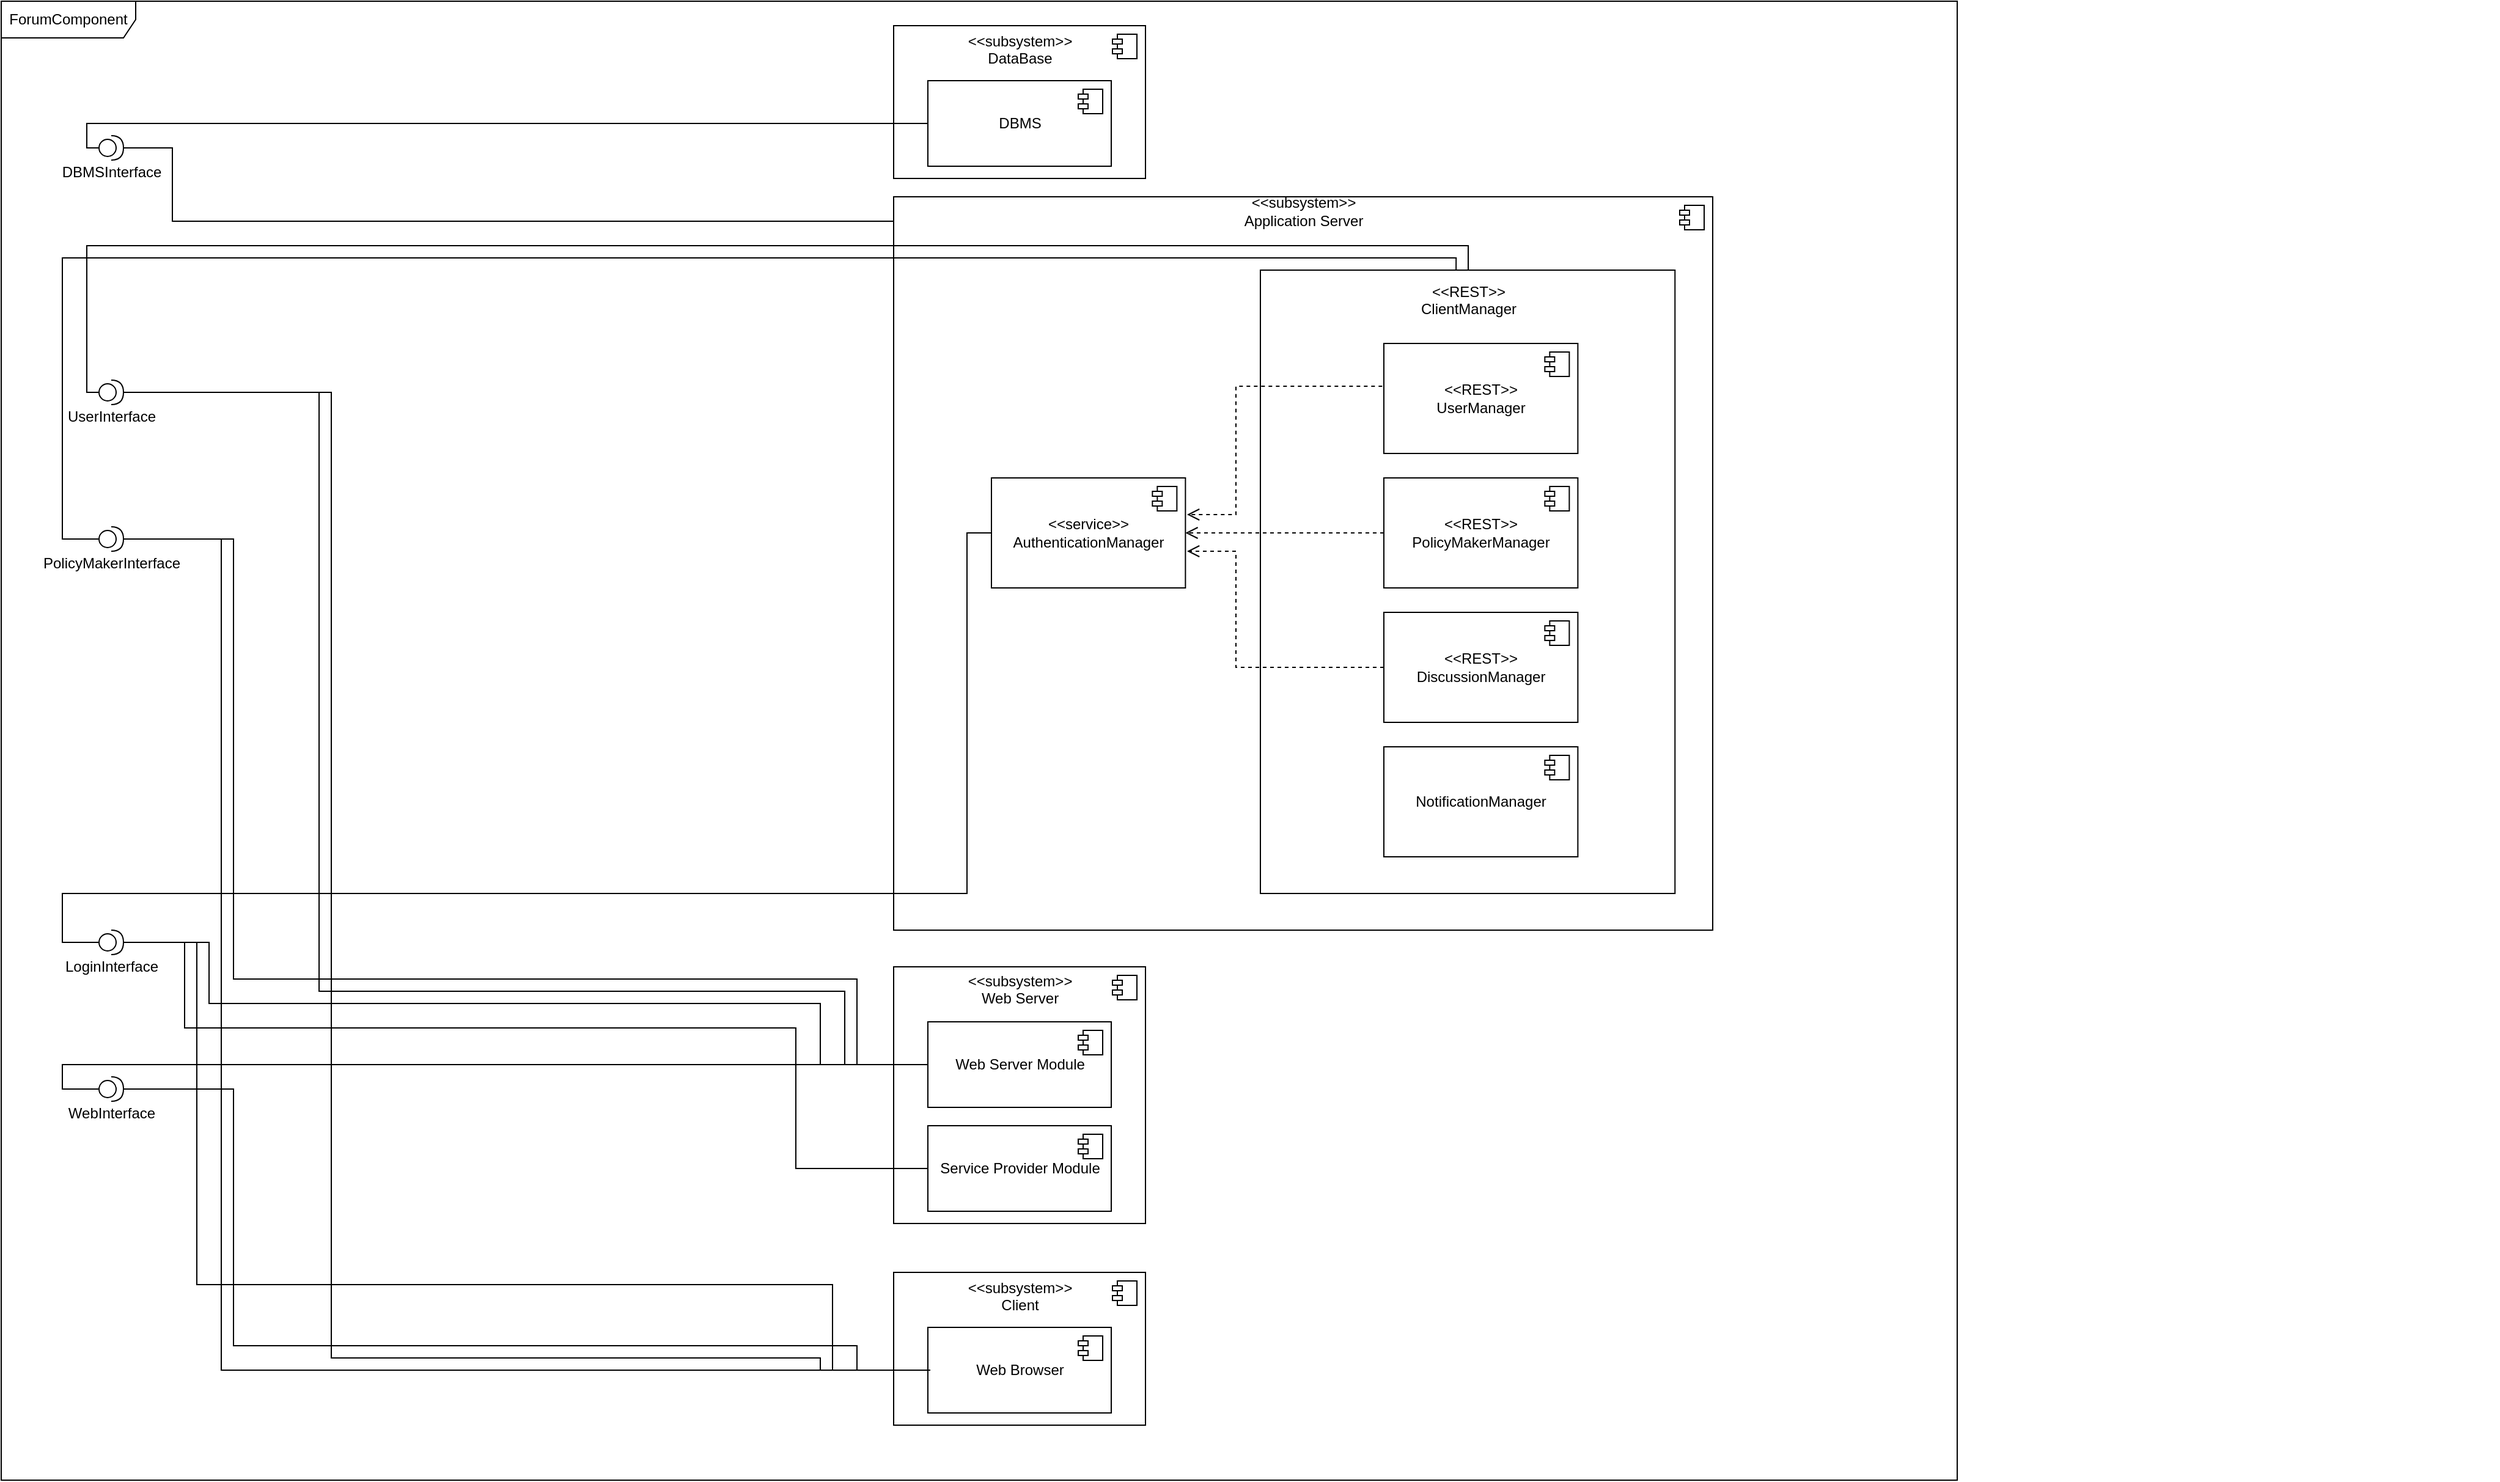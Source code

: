 <mxfile version="16.0.2" type="device" pages="2"><diagram id="n7J1HqllyMNtbrH2WwEy" name="ForumComponent"><mxGraphModel dx="1455" dy="928" grid="1" gridSize="10" guides="1" tooltips="1" connect="1" arrows="1" fold="1" page="1" pageScale="1" pageWidth="827" pageHeight="1169" math="0" shadow="0"><root><mxCell id="0"/><mxCell id="1" parent="0"/><mxCell id="y-_z0I4hw3SL3GFZ46ai-1" value="ForumComponent" style="shape=umlFrame;whiteSpace=wrap;html=1;width=110;height=30;" parent="1" vertex="1"><mxGeometry x="30" y="70" width="1600" height="1210" as="geometry"/></mxCell><mxCell id="TVRwEMfqCe3QFdq65Hbt-4" value="DBMSInterface" style="shape=providedRequiredInterface;html=1;verticalLabelPosition=bottom;sketch=0;" parent="1" vertex="1"><mxGeometry x="110" y="180" width="20" height="20" as="geometry"/></mxCell><mxCell id="TVRwEMfqCe3QFdq65Hbt-9" value="" style="group" parent="1" vertex="1" connectable="0"><mxGeometry x="760" y="90" width="206" height="125" as="geometry"/></mxCell><mxCell id="TVRwEMfqCe3QFdq65Hbt-5" value="&amp;lt;&amp;lt;subsystem&amp;gt;&amp;gt;&lt;br&gt;DataBase&lt;br&gt;&lt;br&gt;&lt;br&gt;&lt;br&gt;&lt;br&gt;&lt;br&gt;&lt;br&gt;" style="html=1;dropTarget=0;" parent="TVRwEMfqCe3QFdq65Hbt-9" vertex="1"><mxGeometry width="206" height="125" as="geometry"/></mxCell><mxCell id="TVRwEMfqCe3QFdq65Hbt-6" value="" style="shape=module;jettyWidth=8;jettyHeight=4;" parent="TVRwEMfqCe3QFdq65Hbt-5" vertex="1"><mxGeometry x="1" width="20" height="20" relative="1" as="geometry"><mxPoint x="-27" y="7" as="offset"/></mxGeometry></mxCell><mxCell id="TVRwEMfqCe3QFdq65Hbt-7" value="DBMS" style="html=1;dropTarget=0;" parent="TVRwEMfqCe3QFdq65Hbt-9" vertex="1"><mxGeometry x="28" y="45" width="150" height="70" as="geometry"/></mxCell><mxCell id="TVRwEMfqCe3QFdq65Hbt-8" value="" style="shape=module;jettyWidth=8;jettyHeight=4;" parent="TVRwEMfqCe3QFdq65Hbt-7" vertex="1"><mxGeometry x="1" width="20" height="20" relative="1" as="geometry"><mxPoint x="-27" y="7" as="offset"/></mxGeometry></mxCell><mxCell id="TVRwEMfqCe3QFdq65Hbt-10" value="UserInterface" style="shape=providedRequiredInterface;html=1;verticalLabelPosition=bottom;sketch=0;" parent="1" vertex="1"><mxGeometry x="110" y="380" width="20" height="20" as="geometry"/></mxCell><mxCell id="TVRwEMfqCe3QFdq65Hbt-11" value="PolicyMakerInterface" style="shape=providedRequiredInterface;html=1;verticalLabelPosition=bottom;sketch=0;" parent="1" vertex="1"><mxGeometry x="110" y="500" width="20" height="20" as="geometry"/></mxCell><mxCell id="TVRwEMfqCe3QFdq65Hbt-27" value="" style="group" parent="1" vertex="1" connectable="0"><mxGeometry x="760" y="1110" width="206" height="125" as="geometry"/></mxCell><mxCell id="TVRwEMfqCe3QFdq65Hbt-28" value="&amp;lt;&amp;lt;subsystem&amp;gt;&amp;gt;&lt;br&gt;Client&lt;br&gt;&lt;br&gt;&lt;br&gt;&lt;br&gt;&lt;br&gt;&lt;br&gt;&lt;br&gt;" style="html=1;dropTarget=0;" parent="TVRwEMfqCe3QFdq65Hbt-27" vertex="1"><mxGeometry width="206" height="125" as="geometry"/></mxCell><mxCell id="TVRwEMfqCe3QFdq65Hbt-29" value="" style="shape=module;jettyWidth=8;jettyHeight=4;" parent="TVRwEMfqCe3QFdq65Hbt-28" vertex="1"><mxGeometry x="1" width="20" height="20" relative="1" as="geometry"><mxPoint x="-27" y="7" as="offset"/></mxGeometry></mxCell><mxCell id="TVRwEMfqCe3QFdq65Hbt-30" value="Web Browser" style="html=1;dropTarget=0;" parent="TVRwEMfqCe3QFdq65Hbt-27" vertex="1"><mxGeometry x="28" y="45" width="150" height="70" as="geometry"/></mxCell><mxCell id="TVRwEMfqCe3QFdq65Hbt-31" value="" style="shape=module;jettyWidth=8;jettyHeight=4;" parent="TVRwEMfqCe3QFdq65Hbt-30" vertex="1"><mxGeometry x="1" width="20" height="20" relative="1" as="geometry"><mxPoint x="-27" y="7" as="offset"/></mxGeometry></mxCell><mxCell id="oSriMlxL2NVGAPyqtlw1-2" value="" style="group" parent="1" vertex="1" connectable="0"><mxGeometry x="760" y="860" width="206" height="210" as="geometry"/></mxCell><mxCell id="TVRwEMfqCe3QFdq65Hbt-21" value="&amp;lt;&amp;lt;subsystem&amp;gt;&amp;gt;&lt;br&gt;Web Server&lt;br&gt;&lt;br&gt;&lt;br&gt;&lt;br&gt;&lt;br&gt;&lt;br&gt;&lt;br&gt;&lt;br&gt;&lt;br&gt;&lt;br&gt;&lt;br&gt;&lt;br&gt;&lt;br&gt;" style="html=1;dropTarget=0;" parent="oSriMlxL2NVGAPyqtlw1-2" vertex="1"><mxGeometry width="206" height="210" as="geometry"/></mxCell><mxCell id="TVRwEMfqCe3QFdq65Hbt-22" value="" style="shape=module;jettyWidth=8;jettyHeight=4;" parent="TVRwEMfqCe3QFdq65Hbt-21" vertex="1"><mxGeometry x="1" width="20" height="20" relative="1" as="geometry"><mxPoint x="-27" y="7" as="offset"/></mxGeometry></mxCell><mxCell id="TVRwEMfqCe3QFdq65Hbt-23" value="Web Server Module" style="html=1;dropTarget=0;" parent="oSriMlxL2NVGAPyqtlw1-2" vertex="1"><mxGeometry x="28" y="45" width="150" height="70" as="geometry"/></mxCell><mxCell id="TVRwEMfqCe3QFdq65Hbt-24" value="" style="shape=module;jettyWidth=8;jettyHeight=4;" parent="TVRwEMfqCe3QFdq65Hbt-23" vertex="1"><mxGeometry x="1" width="20" height="20" relative="1" as="geometry"><mxPoint x="-27" y="7" as="offset"/></mxGeometry></mxCell><mxCell id="XHfIL3QEmj7B6I7YOVeC-13" value="Service Provider Module" style="html=1;dropTarget=0;" parent="oSriMlxL2NVGAPyqtlw1-2" vertex="1"><mxGeometry x="28" y="130" width="150" height="70" as="geometry"/></mxCell><mxCell id="XHfIL3QEmj7B6I7YOVeC-14" value="" style="shape=module;jettyWidth=8;jettyHeight=4;" parent="XHfIL3QEmj7B6I7YOVeC-13" vertex="1"><mxGeometry x="1" width="20" height="20" relative="1" as="geometry"><mxPoint x="-27" y="7" as="offset"/></mxGeometry></mxCell><mxCell id="oSriMlxL2NVGAPyqtlw1-15" value="" style="endArrow=none;html=1;edgeStyle=orthogonalEdgeStyle;rounded=0;exitX=0;exitY=0.5;exitDx=0;exitDy=0;exitPerimeter=0;" parent="1" source="TVRwEMfqCe3QFdq65Hbt-4" target="TVRwEMfqCe3QFdq65Hbt-7" edge="1"><mxGeometry relative="1" as="geometry"><mxPoint x="120" y="160" as="sourcePoint"/><mxPoint x="320" y="159.5" as="targetPoint"/><Array as="points"><mxPoint x="100" y="190"/><mxPoint x="100" y="170"/></Array></mxGeometry></mxCell><mxCell id="oSriMlxL2NVGAPyqtlw1-19" value="" style="endArrow=none;html=1;edgeStyle=orthogonalEdgeStyle;rounded=0;exitX=1;exitY=0.5;exitDx=0;exitDy=0;exitPerimeter=0;" parent="1" source="TVRwEMfqCe3QFdq65Hbt-4" target="TVRwEMfqCe3QFdq65Hbt-16" edge="1"><mxGeometry relative="1" as="geometry"><mxPoint x="120" y="200" as="sourcePoint"/><mxPoint x="798" y="180" as="targetPoint"/><Array as="points"><mxPoint x="170" y="190"/><mxPoint x="170" y="250"/></Array></mxGeometry></mxCell><mxCell id="oSriMlxL2NVGAPyqtlw1-12" value="" style="group" parent="1" vertex="1" connectable="0"><mxGeometry x="760" y="230" width="1312.685" height="611.5" as="geometry"/></mxCell><mxCell id="XHfIL3QEmj7B6I7YOVeC-20" value="" style="group" parent="oSriMlxL2NVGAPyqtlw1-12" vertex="1" connectable="0"><mxGeometry width="1312.685" height="611.5" as="geometry"/></mxCell><mxCell id="TVRwEMfqCe3QFdq65Hbt-16" value="&amp;lt;&amp;lt;subsystem&amp;gt;&amp;gt;&lt;br&gt;Application Server&lt;br&gt;&lt;br&gt;&lt;br&gt;&lt;br&gt;&lt;br&gt;&lt;br&gt;&lt;br&gt;&lt;br&gt;&lt;br&gt;&lt;br&gt;&lt;br&gt;&lt;br&gt;&lt;br&gt;&lt;br&gt;&lt;br&gt;&lt;br&gt;&lt;br&gt;&lt;br&gt;&lt;br&gt;&lt;br&gt;&lt;br&gt;&lt;br&gt;&lt;br&gt;&lt;br&gt;&lt;br&gt;&lt;br&gt;&lt;br&gt;&lt;br&gt;&lt;br&gt;&lt;br&gt;&lt;br&gt;&lt;br&gt;&lt;br&gt;&lt;br&gt;&lt;br&gt;&lt;br&gt;&lt;br&gt;&lt;br&gt;&lt;br&gt;&lt;br&gt;&lt;br&gt;" style="html=1;dropTarget=0;" parent="XHfIL3QEmj7B6I7YOVeC-20" vertex="1"><mxGeometry width="670.0" height="600" as="geometry"/></mxCell><mxCell id="TVRwEMfqCe3QFdq65Hbt-17" value="" style="shape=module;jettyWidth=8;jettyHeight=4;" parent="TVRwEMfqCe3QFdq65Hbt-16" vertex="1"><mxGeometry x="1" width="20" height="20" relative="1" as="geometry"><mxPoint x="-27" y="7" as="offset"/></mxGeometry></mxCell><mxCell id="XHfIL3QEmj7B6I7YOVeC-1" value="&amp;lt;&amp;lt;REST&amp;gt;&amp;gt;&lt;br&gt;ClientManager&lt;br&gt;&lt;br&gt;&lt;br&gt;&lt;br&gt;&lt;br&gt;&lt;br&gt;&lt;br&gt;&lt;br&gt;&lt;br&gt;&lt;br&gt;&lt;br&gt;&lt;br&gt;&lt;br&gt;&lt;br&gt;&lt;br&gt;&lt;br&gt;&lt;br&gt;&lt;br&gt;&lt;br&gt;&lt;br&gt;&lt;br&gt;&lt;br&gt;&lt;br&gt;&lt;br&gt;&lt;br&gt;&lt;br&gt;&lt;br&gt;&lt;br&gt;&lt;br&gt;&lt;br&gt;&lt;br&gt;&lt;br&gt;&lt;br&gt;" style="html=1;dropTarget=0;container=0;" parent="XHfIL3QEmj7B6I7YOVeC-20" vertex="1"><mxGeometry x="300" y="60" width="339.14" height="510" as="geometry"/></mxCell><mxCell id="oSriMlxL2NVGAPyqtlw1-8" value="" style="html=1;verticalAlign=bottom;endArrow=open;dashed=1;endSize=8;rounded=0;exitX=0;exitY=0.5;exitDx=0;exitDy=0;" parent="XHfIL3QEmj7B6I7YOVeC-20" source="XHfIL3QEmj7B6I7YOVeC-5" target="oSriMlxL2NVGAPyqtlw1-82" edge="1"><mxGeometry relative="1" as="geometry"><mxPoint x="440" y="270" as="sourcePoint"/><mxPoint x="238.681" y="275" as="targetPoint"/></mxGeometry></mxCell><mxCell id="oSriMlxL2NVGAPyqtlw1-9" value="" style="html=1;verticalAlign=bottom;endArrow=open;dashed=1;endSize=8;rounded=0;" parent="XHfIL3QEmj7B6I7YOVeC-20" source="oSriMlxL2NVGAPyqtlw1-80" edge="1"><mxGeometry relative="1" as="geometry"><mxPoint x="401.001" y="385" as="sourcePoint"/><mxPoint x="240" y="290" as="targetPoint"/><Array as="points"><mxPoint x="280" y="385"/><mxPoint x="280" y="290"/><mxPoint x="260" y="290"/></Array></mxGeometry></mxCell><mxCell id="oSriMlxL2NVGAPyqtlw1-10" value="" style="html=1;verticalAlign=bottom;endArrow=open;dashed=1;endSize=8;rounded=0;" parent="XHfIL3QEmj7B6I7YOVeC-20" edge="1"><mxGeometry relative="1" as="geometry"><mxPoint x="441.671" y="155" as="sourcePoint"/><mxPoint x="240" y="260" as="targetPoint"/><Array as="points"><mxPoint x="280" y="155"/><mxPoint x="280" y="260"/></Array></mxGeometry></mxCell><mxCell id="XHfIL3QEmj7B6I7YOVeC-7" value="&amp;lt;&amp;lt;REST&amp;gt;&amp;gt;&lt;br&gt;UserManager" style="html=1;dropTarget=0;" parent="XHfIL3QEmj7B6I7YOVeC-20" vertex="1"><mxGeometry x="401.001" y="120" width="158.684" height="90" as="geometry"/></mxCell><mxCell id="XHfIL3QEmj7B6I7YOVeC-8" value="" style="shape=module;jettyWidth=8;jettyHeight=4;" parent="XHfIL3QEmj7B6I7YOVeC-7" vertex="1"><mxGeometry x="1" width="20" height="20" relative="1" as="geometry"><mxPoint x="-27" y="7" as="offset"/></mxGeometry></mxCell><mxCell id="XHfIL3QEmj7B6I7YOVeC-5" value="&amp;lt;&amp;lt;REST&amp;gt;&amp;gt;&lt;br&gt;PolicyMakerManager" style="html=1;dropTarget=0;" parent="XHfIL3QEmj7B6I7YOVeC-20" vertex="1"><mxGeometry x="401.001" y="230" width="158.684" height="90" as="geometry"/></mxCell><mxCell id="XHfIL3QEmj7B6I7YOVeC-6" value="" style="shape=module;jettyWidth=8;jettyHeight=4;" parent="XHfIL3QEmj7B6I7YOVeC-5" vertex="1"><mxGeometry x="1" width="20" height="20" relative="1" as="geometry"><mxPoint x="-27" y="7" as="offset"/></mxGeometry></mxCell><mxCell id="XHfIL3QEmj7B6I7YOVeC-11" value="NotificationManager" style="html=1;dropTarget=0;" parent="XHfIL3QEmj7B6I7YOVeC-20" vertex="1"><mxGeometry x="400.999" y="450.0" width="158.684" height="90" as="geometry"/></mxCell><mxCell id="XHfIL3QEmj7B6I7YOVeC-12" value="" style="shape=module;jettyWidth=8;jettyHeight=4;" parent="XHfIL3QEmj7B6I7YOVeC-11" vertex="1"><mxGeometry x="1" width="20" height="20" relative="1" as="geometry"><mxPoint x="-27" y="7" as="offset"/></mxGeometry></mxCell><mxCell id="oSriMlxL2NVGAPyqtlw1-80" value="&amp;lt;&amp;lt;REST&amp;gt;&amp;gt;&lt;br&gt;DiscussionManager" style="html=1;dropTarget=0;" parent="XHfIL3QEmj7B6I7YOVeC-20" vertex="1"><mxGeometry x="401.001" y="340" width="158.684" height="90" as="geometry"/></mxCell><mxCell id="oSriMlxL2NVGAPyqtlw1-81" value="" style="shape=module;jettyWidth=8;jettyHeight=4;" parent="oSriMlxL2NVGAPyqtlw1-80" vertex="1"><mxGeometry x="1" width="20" height="20" relative="1" as="geometry"><mxPoint x="-27" y="7" as="offset"/></mxGeometry></mxCell><mxCell id="oSriMlxL2NVGAPyqtlw1-82" value="&amp;lt;&amp;lt;service&amp;gt;&amp;gt;&lt;br&gt;AuthenticationManager" style="html=1;dropTarget=0;" parent="XHfIL3QEmj7B6I7YOVeC-20" vertex="1"><mxGeometry x="79.999" y="230" width="158.684" height="90" as="geometry"/></mxCell><mxCell id="oSriMlxL2NVGAPyqtlw1-83" value="" style="shape=module;jettyWidth=8;jettyHeight=4;" parent="oSriMlxL2NVGAPyqtlw1-82" vertex="1"><mxGeometry x="1" width="20" height="20" relative="1" as="geometry"><mxPoint x="-27" y="7" as="offset"/></mxGeometry></mxCell><mxCell id="oSriMlxL2NVGAPyqtlw1-87" value="" style="endArrow=none;html=1;edgeStyle=orthogonalEdgeStyle;rounded=0;exitX=0;exitY=0.5;exitDx=0;exitDy=0;exitPerimeter=0;" parent="1" source="TVRwEMfqCe3QFdq65Hbt-10" target="XHfIL3QEmj7B6I7YOVeC-1" edge="1"><mxGeometry relative="1" as="geometry"><mxPoint x="140" y="200" as="sourcePoint"/><mxPoint x="770" y="260" as="targetPoint"/><Array as="points"><mxPoint x="100" y="390"/><mxPoint x="100" y="270"/><mxPoint x="1230" y="270"/></Array></mxGeometry></mxCell><mxCell id="oSriMlxL2NVGAPyqtlw1-88" value="" style="endArrow=none;html=1;edgeStyle=orthogonalEdgeStyle;rounded=0;exitX=0;exitY=0.5;exitDx=0;exitDy=0;exitPerimeter=0;entryX=0.472;entryY=0;entryDx=0;entryDy=0;entryPerimeter=0;" parent="1" source="TVRwEMfqCe3QFdq65Hbt-11" target="XHfIL3QEmj7B6I7YOVeC-1" edge="1"><mxGeometry relative="1" as="geometry"><mxPoint x="150" y="210" as="sourcePoint"/><mxPoint x="780" y="270" as="targetPoint"/><Array as="points"><mxPoint x="80" y="510"/><mxPoint x="80" y="280"/><mxPoint x="1220" y="280"/></Array></mxGeometry></mxCell><mxCell id="oSriMlxL2NVGAPyqtlw1-89" value="" style="endArrow=none;html=1;edgeStyle=orthogonalEdgeStyle;rounded=0;exitX=1;exitY=0.5;exitDx=0;exitDy=0;exitPerimeter=0;entryX=0;entryY=0.5;entryDx=0;entryDy=0;" parent="1" source="TVRwEMfqCe3QFdq65Hbt-11" target="TVRwEMfqCe3QFdq65Hbt-30" edge="1"><mxGeometry relative="1" as="geometry"><mxPoint x="120" y="410" as="sourcePoint"/><mxPoint x="1230.074" y="300" as="targetPoint"/><Array as="points"><mxPoint x="210" y="510"/><mxPoint x="210" y="1190"/></Array></mxGeometry></mxCell><mxCell id="oSriMlxL2NVGAPyqtlw1-90" value="" style="endArrow=none;html=1;edgeStyle=orthogonalEdgeStyle;rounded=0;exitX=1;exitY=0.5;exitDx=0;exitDy=0;exitPerimeter=0;entryX=0;entryY=0.5;entryDx=0;entryDy=0;" parent="1" source="TVRwEMfqCe3QFdq65Hbt-11" target="TVRwEMfqCe3QFdq65Hbt-23" edge="1"><mxGeometry relative="1" as="geometry"><mxPoint x="130" y="420" as="sourcePoint"/><mxPoint x="1240.074" y="310" as="targetPoint"/><Array as="points"><mxPoint x="220" y="510"/><mxPoint x="220" y="870"/><mxPoint x="730" y="870"/><mxPoint x="730" y="940"/></Array></mxGeometry></mxCell><mxCell id="oSriMlxL2NVGAPyqtlw1-92" value="LoginInterface" style="shape=providedRequiredInterface;html=1;verticalLabelPosition=bottom;sketch=0;" parent="1" vertex="1"><mxGeometry x="110" y="830" width="20" height="20" as="geometry"/></mxCell><mxCell id="oSriMlxL2NVGAPyqtlw1-93" value="WebInterface" style="shape=providedRequiredInterface;html=1;verticalLabelPosition=bottom;sketch=0;" parent="1" vertex="1"><mxGeometry x="110" y="950" width="20" height="20" as="geometry"/></mxCell><mxCell id="oSriMlxL2NVGAPyqtlw1-94" value="" style="endArrow=none;html=1;edgeStyle=orthogonalEdgeStyle;rounded=0;entryX=0;entryY=0.5;entryDx=0;entryDy=0;" parent="1" target="TVRwEMfqCe3QFdq65Hbt-23" edge="1"><mxGeometry relative="1" as="geometry"><mxPoint x="130" y="390" as="sourcePoint"/><mxPoint x="798.0" y="1070" as="targetPoint"/><Array as="points"><mxPoint x="290" y="390"/><mxPoint x="290" y="880"/><mxPoint x="720" y="880"/><mxPoint x="720" y="940"/></Array></mxGeometry></mxCell><mxCell id="oSriMlxL2NVGAPyqtlw1-95" value="" style="endArrow=none;html=1;edgeStyle=orthogonalEdgeStyle;rounded=0;exitX=1;exitY=0.5;exitDx=0;exitDy=0;exitPerimeter=0;entryX=0;entryY=0.5;entryDx=0;entryDy=0;" parent="1" source="TVRwEMfqCe3QFdq65Hbt-10" target="TVRwEMfqCe3QFdq65Hbt-30" edge="1"><mxGeometry relative="1" as="geometry"><mxPoint x="150" y="530" as="sourcePoint"/><mxPoint x="808.0" y="1210" as="targetPoint"/><Array as="points"><mxPoint x="300" y="390"/><mxPoint x="300" y="720"/><mxPoint x="300" y="1180"/><mxPoint x="700" y="1180"/><mxPoint x="700" y="1190"/></Array></mxGeometry></mxCell><mxCell id="oSriMlxL2NVGAPyqtlw1-96" value="" style="endArrow=none;html=1;edgeStyle=orthogonalEdgeStyle;rounded=0;exitX=0;exitY=0.5;exitDx=0;exitDy=0;exitPerimeter=0;entryX=0;entryY=0.5;entryDx=0;entryDy=0;" parent="1" source="oSriMlxL2NVGAPyqtlw1-92" target="oSriMlxL2NVGAPyqtlw1-82" edge="1"><mxGeometry relative="1" as="geometry"><mxPoint x="140" y="400" as="sourcePoint"/><mxPoint x="798.0" y="1200" as="targetPoint"/><Array as="points"><mxPoint x="80" y="840"/><mxPoint x="80" y="800"/><mxPoint x="820" y="800"/><mxPoint x="820" y="505"/></Array></mxGeometry></mxCell><mxCell id="oSriMlxL2NVGAPyqtlw1-97" value="" style="endArrow=none;html=1;edgeStyle=orthogonalEdgeStyle;rounded=0;exitX=1;exitY=0.5;exitDx=0;exitDy=0;exitPerimeter=0;entryX=0;entryY=0.5;entryDx=0;entryDy=0;" parent="1" source="oSriMlxL2NVGAPyqtlw1-92" target="XHfIL3QEmj7B6I7YOVeC-13" edge="1"><mxGeometry relative="1" as="geometry"><mxPoint x="120" y="850" as="sourcePoint"/><mxPoint x="849.999" y="515" as="targetPoint"/><Array as="points"><mxPoint x="180" y="840"/><mxPoint x="180" y="910"/><mxPoint x="680" y="910"/><mxPoint x="680" y="1025"/></Array></mxGeometry></mxCell><mxCell id="oSriMlxL2NVGAPyqtlw1-98" value="" style="endArrow=none;html=1;edgeStyle=orthogonalEdgeStyle;rounded=0;exitX=1;exitY=0.5;exitDx=0;exitDy=0;exitPerimeter=0;" parent="1" source="oSriMlxL2NVGAPyqtlw1-92" edge="1"><mxGeometry relative="1" as="geometry"><mxPoint x="140" y="850" as="sourcePoint"/><mxPoint x="790" y="1190" as="targetPoint"/><Array as="points"><mxPoint x="190" y="840"/><mxPoint x="190" y="1120"/><mxPoint x="710" y="1120"/><mxPoint x="710" y="1190"/></Array></mxGeometry></mxCell><mxCell id="oSriMlxL2NVGAPyqtlw1-99" value="" style="endArrow=none;html=1;edgeStyle=orthogonalEdgeStyle;rounded=0;exitX=1;exitY=0.5;exitDx=0;exitDy=0;exitPerimeter=0;entryX=0;entryY=0.5;entryDx=0;entryDy=0;" parent="1" source="oSriMlxL2NVGAPyqtlw1-92" target="TVRwEMfqCe3QFdq65Hbt-23" edge="1"><mxGeometry relative="1" as="geometry"><mxPoint x="150" y="860" as="sourcePoint"/><mxPoint x="808.0" y="1045" as="targetPoint"/><Array as="points"><mxPoint x="200" y="840"/><mxPoint x="200" y="890"/><mxPoint x="700" y="890"/><mxPoint x="700" y="940"/></Array></mxGeometry></mxCell><mxCell id="oSriMlxL2NVGAPyqtlw1-100" value="" style="endArrow=none;html=1;edgeStyle=orthogonalEdgeStyle;rounded=0;exitX=0;exitY=0.5;exitDx=0;exitDy=0;exitPerimeter=0;entryX=0;entryY=0.5;entryDx=0;entryDy=0;" parent="1" source="oSriMlxL2NVGAPyqtlw1-93" target="TVRwEMfqCe3QFdq65Hbt-23" edge="1"><mxGeometry relative="1" as="geometry"><mxPoint x="160" y="870" as="sourcePoint"/><mxPoint x="818.0" y="1055" as="targetPoint"/><Array as="points"><mxPoint x="80" y="960"/><mxPoint x="80" y="940"/><mxPoint x="300" y="940"/></Array></mxGeometry></mxCell><mxCell id="oSriMlxL2NVGAPyqtlw1-101" value="" style="endArrow=none;html=1;edgeStyle=orthogonalEdgeStyle;rounded=0;exitX=1;exitY=0.5;exitDx=0;exitDy=0;exitPerimeter=0;entryX=0;entryY=0.5;entryDx=0;entryDy=0;" parent="1" source="oSriMlxL2NVGAPyqtlw1-93" target="TVRwEMfqCe3QFdq65Hbt-30" edge="1"><mxGeometry relative="1" as="geometry"><mxPoint x="170" y="880" as="sourcePoint"/><mxPoint x="828.0" y="1065" as="targetPoint"/><Array as="points"><mxPoint x="220" y="960"/><mxPoint x="220" y="1170"/><mxPoint x="730" y="1170"/><mxPoint x="730" y="1190"/></Array></mxGeometry></mxCell></root></mxGraphModel></diagram><diagram id="5bnEqsixBHA473nJDIq4" name="DataComponent"><mxGraphModel dx="1455" dy="928" grid="1" gridSize="10" guides="1" tooltips="1" connect="1" arrows="1" fold="1" page="1" pageScale="1" pageWidth="827" pageHeight="1169" math="0" shadow="0"><root><mxCell id="hoEK-J2n7lTSePWQgFgl-0"/><mxCell id="hoEK-J2n7lTSePWQgFgl-1" parent="hoEK-J2n7lTSePWQgFgl-0"/><mxCell id="r_wJelj2_mtiWH0fpC8L-1" value="DataComponent" style="shape=umlFrame;whiteSpace=wrap;html=1;width=110;height=30;" parent="hoEK-J2n7lTSePWQgFgl-1" vertex="1"><mxGeometry x="40" y="40" width="1180" height="1050" as="geometry"/></mxCell><mxCell id="r_wJelj2_mtiWH0fpC8L-18" value="" style="group" parent="hoEK-J2n7lTSePWQgFgl-1" vertex="1" connectable="0"><mxGeometry x="760" y="930" width="206" height="125" as="geometry"/></mxCell><mxCell id="r_wJelj2_mtiWH0fpC8L-19" value="&amp;lt;&amp;lt;subsystem&amp;gt;&amp;gt;&lt;br&gt;Client&lt;br&gt;&lt;br&gt;&lt;br&gt;&lt;br&gt;&lt;br&gt;&lt;br&gt;&lt;br&gt;" style="html=1;dropTarget=0;" parent="r_wJelj2_mtiWH0fpC8L-18" vertex="1"><mxGeometry width="206" height="125" as="geometry"/></mxCell><mxCell id="r_wJelj2_mtiWH0fpC8L-20" value="" style="shape=module;jettyWidth=8;jettyHeight=4;" parent="r_wJelj2_mtiWH0fpC8L-19" vertex="1"><mxGeometry x="1" width="20" height="20" relative="1" as="geometry"><mxPoint x="-27" y="7" as="offset"/></mxGeometry></mxCell><mxCell id="r_wJelj2_mtiWH0fpC8L-21" value="Web Browser" style="html=1;dropTarget=0;" parent="r_wJelj2_mtiWH0fpC8L-18" vertex="1"><mxGeometry x="28" y="45" width="150" height="70" as="geometry"/></mxCell><mxCell id="r_wJelj2_mtiWH0fpC8L-22" value="" style="shape=module;jettyWidth=8;jettyHeight=4;" parent="r_wJelj2_mtiWH0fpC8L-21" vertex="1"><mxGeometry x="1" width="20" height="20" relative="1" as="geometry"><mxPoint x="-27" y="7" as="offset"/></mxGeometry></mxCell><mxCell id="r_wJelj2_mtiWH0fpC8L-11" value="&amp;lt;&amp;lt;subsystem&amp;gt;&amp;gt;&lt;br&gt;Application Server&lt;br&gt;&lt;br&gt;&lt;br&gt;&lt;br&gt;&lt;br&gt;&lt;br&gt;&lt;br&gt;&lt;br&gt;&lt;br&gt;&lt;br&gt;&lt;br&gt;&lt;br&gt;&lt;br&gt;&lt;br&gt;&lt;br&gt;&lt;br&gt;&lt;br&gt;&lt;br&gt;&lt;br&gt;&lt;br&gt;&lt;br&gt;&lt;br&gt;&lt;br&gt;&lt;br&gt;&lt;br&gt;&lt;br&gt;&lt;br&gt;&lt;br&gt;&lt;br&gt;&lt;br&gt;" style="html=1;dropTarget=0;" parent="hoEK-J2n7lTSePWQgFgl-1" vertex="1"><mxGeometry x="670" y="220" width="500" height="460" as="geometry"/></mxCell><mxCell id="r_wJelj2_mtiWH0fpC8L-12" value="" style="shape=module;jettyWidth=8;jettyHeight=4;" parent="r_wJelj2_mtiWH0fpC8L-11" vertex="1"><mxGeometry x="1" width="20" height="20" relative="1" as="geometry"><mxPoint x="-27" y="7" as="offset"/></mxGeometry></mxCell><mxCell id="2fmRF9SvAnSTutmi7Tzm-1" value="&amp;lt;&amp;lt;REST&amp;gt;&amp;gt;&lt;br&gt;ClientManager&lt;br&gt;&lt;br&gt;&lt;br&gt;&lt;br&gt;&lt;br&gt;&lt;br&gt;&lt;br&gt;&lt;br&gt;&lt;br&gt;&lt;br&gt;&lt;br&gt;" style="html=1;dropTarget=0;" vertex="1" parent="hoEK-J2n7lTSePWQgFgl-1"><mxGeometry x="960" y="260" width="200" height="180" as="geometry"/></mxCell><mxCell id="2fmRF9SvAnSTutmi7Tzm-2" value="" style="shape=module;jettyWidth=8;jettyHeight=4;" vertex="1" parent="2fmRF9SvAnSTutmi7Tzm-1"><mxGeometry x="1" width="20" height="20" relative="1" as="geometry"><mxPoint x="-27" y="7" as="offset"/></mxGeometry></mxCell><mxCell id="7PRA0NnjW8LskuAm9m6I-2" value="" style="group" vertex="1" connectable="0" parent="hoEK-J2n7lTSePWQgFgl-1"><mxGeometry x="760" y="700" width="206" height="200" as="geometry"/></mxCell><mxCell id="r_wJelj2_mtiWH0fpC8L-14" value="&amp;lt;&amp;lt;subsystem&amp;gt;&amp;gt;&lt;br&gt;Web Server&lt;br&gt;&lt;br&gt;&lt;br&gt;&lt;br&gt;&lt;br&gt;&lt;br&gt;&lt;br&gt;&lt;br&gt;&lt;br&gt;&lt;br&gt;&lt;br&gt;&lt;br&gt;" style="html=1;dropTarget=0;" parent="7PRA0NnjW8LskuAm9m6I-2" vertex="1"><mxGeometry width="206" height="200" as="geometry"/></mxCell><mxCell id="r_wJelj2_mtiWH0fpC8L-15" value="" style="shape=module;jettyWidth=8;jettyHeight=4;" parent="r_wJelj2_mtiWH0fpC8L-14" vertex="1"><mxGeometry x="1" width="20" height="20" relative="1" as="geometry"><mxPoint x="-27" y="7" as="offset"/></mxGeometry></mxCell><mxCell id="r_wJelj2_mtiWH0fpC8L-16" value="Web Server &lt;br&gt;Module" style="html=1;dropTarget=0;" parent="7PRA0NnjW8LskuAm9m6I-2" vertex="1"><mxGeometry x="28" y="45" width="150" height="55" as="geometry"/></mxCell><mxCell id="r_wJelj2_mtiWH0fpC8L-17" value="" style="shape=module;jettyWidth=8;jettyHeight=4;" parent="r_wJelj2_mtiWH0fpC8L-16" vertex="1"><mxGeometry x="1" width="20" height="20" relative="1" as="geometry"><mxPoint x="-27" y="7" as="offset"/></mxGeometry></mxCell><mxCell id="7PRA0NnjW8LskuAm9m6I-0" value="Service Provider &lt;br&gt;Module" style="html=1;dropTarget=0;" vertex="1" parent="7PRA0NnjW8LskuAm9m6I-2"><mxGeometry x="28" y="120" width="150" height="60" as="geometry"/></mxCell><mxCell id="7PRA0NnjW8LskuAm9m6I-1" value="" style="shape=module;jettyWidth=8;jettyHeight=4;" vertex="1" parent="7PRA0NnjW8LskuAm9m6I-0"><mxGeometry x="1" width="20" height="20" relative="1" as="geometry"><mxPoint x="-27" y="7" as="offset"/></mxGeometry></mxCell><mxCell id="k_VYi8x9EWsbZcRCSiwK-13" style="edgeStyle=orthogonalEdgeStyle;rounded=0;orthogonalLoop=1;jettySize=auto;html=1;exitX=1;exitY=0.5;exitDx=0;exitDy=0;exitPerimeter=0;endArrow=none;endFill=0;" edge="1" parent="hoEK-J2n7lTSePWQgFgl-1" source="r_wJelj2_mtiWH0fpC8L-2" target="r_wJelj2_mtiWH0fpC8L-11"><mxGeometry relative="1" as="geometry"><Array as="points"><mxPoint x="440" y="160"/><mxPoint x="440" y="250"/></Array></mxGeometry></mxCell><mxCell id="r_wJelj2_mtiWH0fpC8L-2" value="DBMSInterface" style="shape=providedRequiredInterface;html=1;verticalLabelPosition=bottom;sketch=0;" parent="hoEK-J2n7lTSePWQgFgl-1" vertex="1"><mxGeometry x="110" y="150" width="20" height="20" as="geometry"/></mxCell><mxCell id="r_wJelj2_mtiWH0fpC8L-3" value="" style="group" parent="hoEK-J2n7lTSePWQgFgl-1" vertex="1" connectable="0"><mxGeometry x="760" y="80" width="206" height="125" as="geometry"/></mxCell><mxCell id="r_wJelj2_mtiWH0fpC8L-4" value="&amp;lt;&amp;lt;subsystem&amp;gt;&amp;gt;&lt;br&gt;DataBase&lt;br&gt;&lt;br&gt;&lt;br&gt;&lt;br&gt;&lt;br&gt;&lt;br&gt;&lt;br&gt;" style="html=1;dropTarget=0;" parent="r_wJelj2_mtiWH0fpC8L-3" vertex="1"><mxGeometry width="206" height="125" as="geometry"/></mxCell><mxCell id="r_wJelj2_mtiWH0fpC8L-5" value="" style="shape=module;jettyWidth=8;jettyHeight=4;" parent="r_wJelj2_mtiWH0fpC8L-4" vertex="1"><mxGeometry x="1" width="20" height="20" relative="1" as="geometry"><mxPoint x="-27" y="7" as="offset"/></mxGeometry></mxCell><mxCell id="r_wJelj2_mtiWH0fpC8L-6" value="DBMS" style="html=1;dropTarget=0;" parent="r_wJelj2_mtiWH0fpC8L-3" vertex="1"><mxGeometry x="28" y="45" width="150" height="70" as="geometry"/></mxCell><mxCell id="r_wJelj2_mtiWH0fpC8L-7" value="" style="shape=module;jettyWidth=8;jettyHeight=4;" parent="r_wJelj2_mtiWH0fpC8L-6" vertex="1"><mxGeometry x="1" width="20" height="20" relative="1" as="geometry"><mxPoint x="-27" y="7" as="offset"/></mxGeometry></mxCell><mxCell id="FObTcRUKb_tLn9jqNNxM-5" style="edgeStyle=orthogonalEdgeStyle;rounded=0;orthogonalLoop=1;jettySize=auto;html=1;entryX=0;entryY=0.5;entryDx=0;entryDy=0;endArrow=none;endFill=0;" edge="1" parent="hoEK-J2n7lTSePWQgFgl-1" source="r_wJelj2_mtiWH0fpC8L-1" target="k_VYi8x9EWsbZcRCSiwK-2"><mxGeometry relative="1" as="geometry"><Array as="points"/></mxGeometry></mxCell><mxCell id="FObTcRUKb_tLn9jqNNxM-7" style="edgeStyle=orthogonalEdgeStyle;rounded=0;orthogonalLoop=1;jettySize=auto;html=1;exitX=0;exitY=0.5;exitDx=0;exitDy=0;exitPerimeter=0;entryX=0;entryY=0.75;entryDx=0;entryDy=0;endArrow=none;endFill=0;" edge="1" parent="hoEK-J2n7lTSePWQgFgl-1" source="r_wJelj2_mtiWH0fpC8L-8" target="k_VYi8x9EWsbZcRCSiwK-2"><mxGeometry relative="1" as="geometry"><Array as="points"><mxPoint x="90" y="430"/><mxPoint x="90" y="480"/><mxPoint x="930" y="480"/><mxPoint x="930" y="415"/></Array></mxGeometry></mxCell><mxCell id="ZyVrMtAC2zD7aWmPcBhn-2" style="edgeStyle=orthogonalEdgeStyle;rounded=0;orthogonalLoop=1;jettySize=auto;html=1;exitX=1;exitY=0.5;exitDx=0;exitDy=0;exitPerimeter=0;entryX=0;entryY=0.75;entryDx=0;entryDy=0;endArrow=none;endFill=0;" edge="1" parent="hoEK-J2n7lTSePWQgFgl-1" source="r_wJelj2_mtiWH0fpC8L-8" target="r_wJelj2_mtiWH0fpC8L-16"><mxGeometry relative="1" as="geometry"/></mxCell><mxCell id="ZyVrMtAC2zD7aWmPcBhn-3" style="edgeStyle=orthogonalEdgeStyle;rounded=0;orthogonalLoop=1;jettySize=auto;html=1;exitX=1;exitY=0.5;exitDx=0;exitDy=0;exitPerimeter=0;entryX=0;entryY=1;entryDx=0;entryDy=0;endArrow=none;endFill=0;" edge="1" parent="hoEK-J2n7lTSePWQgFgl-1" source="r_wJelj2_mtiWH0fpC8L-8" target="r_wJelj2_mtiWH0fpC8L-21"><mxGeometry relative="1" as="geometry"><Array as="points"><mxPoint x="459" y="430"/><mxPoint x="459" y="1045"/></Array></mxGeometry></mxCell><mxCell id="r_wJelj2_mtiWH0fpC8L-8" value="AdministratorInterface" style="shape=providedRequiredInterface;html=1;verticalLabelPosition=bottom;sketch=0;" parent="hoEK-J2n7lTSePWQgFgl-1" vertex="1"><mxGeometry x="110" y="420" width="20" height="20" as="geometry"/></mxCell><mxCell id="FObTcRUKb_tLn9jqNNxM-8" style="edgeStyle=orthogonalEdgeStyle;rounded=0;orthogonalLoop=1;jettySize=auto;html=1;entryX=0;entryY=0.5;entryDx=0;entryDy=0;endArrow=none;endFill=0;" edge="1" parent="hoEK-J2n7lTSePWQgFgl-1" source="r_wJelj2_mtiWH0fpC8L-1" target="k_VYi8x9EWsbZcRCSiwK-0"><mxGeometry relative="1" as="geometry"><Array as="points"/></mxGeometry></mxCell><mxCell id="FObTcRUKb_tLn9jqNNxM-9" style="edgeStyle=orthogonalEdgeStyle;rounded=0;orthogonalLoop=1;jettySize=auto;html=1;exitX=0;exitY=0.5;exitDx=0;exitDy=0;exitPerimeter=0;entryX=0;entryY=0.25;entryDx=0;entryDy=0;endArrow=none;endFill=0;" edge="1" parent="hoEK-J2n7lTSePWQgFgl-1" source="r_wJelj2_mtiWH0fpC8L-9" target="k_VYi8x9EWsbZcRCSiwK-0"><mxGeometry relative="1" as="geometry"><Array as="points"><mxPoint x="90" y="360"/><mxPoint x="90" y="310"/><mxPoint x="970" y="310"/></Array></mxGeometry></mxCell><mxCell id="ZyVrMtAC2zD7aWmPcBhn-0" style="edgeStyle=orthogonalEdgeStyle;rounded=0;orthogonalLoop=1;jettySize=auto;html=1;exitX=1;exitY=0.5;exitDx=0;exitDy=0;exitPerimeter=0;entryX=0;entryY=0.5;entryDx=0;entryDy=0;endArrow=none;endFill=0;" edge="1" parent="hoEK-J2n7lTSePWQgFgl-1" source="r_wJelj2_mtiWH0fpC8L-9" target="r_wJelj2_mtiWH0fpC8L-16"><mxGeometry relative="1" as="geometry"><Array as="points"><mxPoint x="220" y="360"/><mxPoint x="220" y="772"/></Array></mxGeometry></mxCell><mxCell id="ZyVrMtAC2zD7aWmPcBhn-1" style="edgeStyle=orthogonalEdgeStyle;rounded=0;orthogonalLoop=1;jettySize=auto;html=1;exitX=1;exitY=0.5;exitDx=0;exitDy=0;exitPerimeter=0;entryX=0;entryY=0.75;entryDx=0;entryDy=0;endArrow=none;endFill=0;" edge="1" parent="hoEK-J2n7lTSePWQgFgl-1" source="r_wJelj2_mtiWH0fpC8L-9" target="r_wJelj2_mtiWH0fpC8L-21"><mxGeometry relative="1" as="geometry"><Array as="points"><mxPoint x="220" y="360"/><mxPoint x="220" y="1028"/><mxPoint x="788" y="1028"/></Array></mxGeometry></mxCell><mxCell id="r_wJelj2_mtiWH0fpC8L-9" value="PolicyMakerInterface" style="shape=providedRequiredInterface;html=1;verticalLabelPosition=bottom;sketch=0;" parent="hoEK-J2n7lTSePWQgFgl-1" vertex="1"><mxGeometry x="110" y="350" width="20" height="20" as="geometry"/></mxCell><mxCell id="p1HbOUECiF78tZ7F1K1t-1" style="edgeStyle=orthogonalEdgeStyle;rounded=0;orthogonalLoop=1;jettySize=auto;html=1;exitX=1;exitY=0.5;exitDx=0;exitDy=0;exitPerimeter=0;entryX=0;entryY=0.75;entryDx=0;entryDy=0;endArrow=none;endFill=0;" edge="1" parent="hoEK-J2n7lTSePWQgFgl-1" source="r_wJelj2_mtiWH0fpC8L-10" target="r_wJelj2_mtiWH0fpC8L-16"><mxGeometry relative="1" as="geometry"><Array as="points"><mxPoint x="640" y="600"/><mxPoint x="640" y="780"/><mxPoint x="788" y="780"/></Array></mxGeometry></mxCell><mxCell id="p1HbOUECiF78tZ7F1K1t-2" style="edgeStyle=orthogonalEdgeStyle;rounded=0;orthogonalLoop=1;jettySize=auto;html=1;exitX=1;exitY=0.5;exitDx=0;exitDy=0;exitPerimeter=0;entryX=0;entryY=0.5;entryDx=0;entryDy=0;endArrow=none;endFill=0;" edge="1" parent="hoEK-J2n7lTSePWQgFgl-1" source="r_wJelj2_mtiWH0fpC8L-10" target="7PRA0NnjW8LskuAm9m6I-0"><mxGeometry relative="1" as="geometry"><Array as="points"><mxPoint x="640" y="600"/><mxPoint x="640" y="850"/></Array></mxGeometry></mxCell><mxCell id="p1HbOUECiF78tZ7F1K1t-3" style="edgeStyle=orthogonalEdgeStyle;rounded=0;orthogonalLoop=1;jettySize=auto;html=1;exitX=1;exitY=0.5;exitDx=0;exitDy=0;exitPerimeter=0;entryX=0;entryY=0.5;entryDx=0;entryDy=0;endArrow=none;endFill=0;" edge="1" parent="hoEK-J2n7lTSePWQgFgl-1" source="r_wJelj2_mtiWH0fpC8L-10" target="r_wJelj2_mtiWH0fpC8L-21"><mxGeometry relative="1" as="geometry"><Array as="points"><mxPoint x="640" y="600"/><mxPoint x="640" y="1010"/></Array></mxGeometry></mxCell><mxCell id="r_wJelj2_mtiWH0fpC8L-10" value="LoginInterface" style="shape=providedRequiredInterface;html=1;verticalLabelPosition=bottom;sketch=0;" parent="hoEK-J2n7lTSePWQgFgl-1" vertex="1"><mxGeometry x="100" y="590" width="20" height="20" as="geometry"/></mxCell><mxCell id="FObTcRUKb_tLn9jqNNxM-1" style="edgeStyle=orthogonalEdgeStyle;rounded=0;orthogonalLoop=1;jettySize=auto;html=1;exitX=0;exitY=0.5;exitDx=0;exitDy=0;exitPerimeter=0;entryX=0;entryY=0.25;entryDx=0;entryDy=0;endArrow=none;endFill=0;" edge="1" parent="hoEK-J2n7lTSePWQgFgl-1" source="r_wJelj2_mtiWH0fpC8L-23" target="r_wJelj2_mtiWH0fpC8L-16"><mxGeometry relative="1" as="geometry"><Array as="points"><mxPoint x="80" y="810"/><mxPoint x="80" y="760"/><mxPoint x="788" y="760"/></Array></mxGeometry></mxCell><mxCell id="FObTcRUKb_tLn9jqNNxM-2" style="edgeStyle=orthogonalEdgeStyle;rounded=0;orthogonalLoop=1;jettySize=auto;html=1;exitX=1;exitY=0.5;exitDx=0;exitDy=0;exitPerimeter=0;entryX=0;entryY=0.25;entryDx=0;entryDy=0;endArrow=none;endFill=0;" edge="1" parent="hoEK-J2n7lTSePWQgFgl-1" source="r_wJelj2_mtiWH0fpC8L-23" target="r_wJelj2_mtiWH0fpC8L-21"><mxGeometry relative="1" as="geometry"><Array as="points"><mxPoint x="120" y="810"/><mxPoint x="590" y="810"/><mxPoint x="590" y="992"/></Array></mxGeometry></mxCell><mxCell id="r_wJelj2_mtiWH0fpC8L-23" value="WebInterface" style="shape=providedRequiredInterface;html=1;verticalLabelPosition=bottom;sketch=0;" parent="hoEK-J2n7lTSePWQgFgl-1" vertex="1"><mxGeometry x="100" y="800" width="20" height="20" as="geometry"/></mxCell><mxCell id="FObTcRUKb_tLn9jqNNxM-17" style="edgeStyle=orthogonalEdgeStyle;rounded=0;orthogonalLoop=1;jettySize=auto;html=1;exitX=0;exitY=0.5;exitDx=0;exitDy=0;entryX=1;entryY=0.25;entryDx=0;entryDy=0;endArrow=classicThin;endFill=1;dashed=1;" edge="1" parent="hoEK-J2n7lTSePWQgFgl-1" source="k_VYi8x9EWsbZcRCSiwK-0" target="k_VYi8x9EWsbZcRCSiwK-6"><mxGeometry relative="1" as="geometry"><Array as="points"><mxPoint x="920" y="330"/><mxPoint x="920" y="381"/></Array></mxGeometry></mxCell><mxCell id="k_VYi8x9EWsbZcRCSiwK-0" value="&amp;lt;&amp;lt;REST&amp;gt;&amp;gt;&lt;br&gt;PolicyMakerManager" style="html=1;dropTarget=0;" vertex="1" parent="hoEK-J2n7lTSePWQgFgl-1"><mxGeometry x="970" y="300" width="180" height="60" as="geometry"/></mxCell><mxCell id="k_VYi8x9EWsbZcRCSiwK-1" value="" style="shape=module;jettyWidth=8;jettyHeight=4;" vertex="1" parent="k_VYi8x9EWsbZcRCSiwK-0"><mxGeometry x="1" width="20" height="20" relative="1" as="geometry"><mxPoint x="-27" y="7" as="offset"/></mxGeometry></mxCell><mxCell id="FObTcRUKb_tLn9jqNNxM-18" style="edgeStyle=orthogonalEdgeStyle;rounded=0;orthogonalLoop=1;jettySize=auto;html=1;exitX=0;exitY=0.5;exitDx=0;exitDy=0;entryX=1;entryY=0.75;entryDx=0;entryDy=0;dashed=1;endArrow=classicThin;endFill=1;" edge="1" parent="hoEK-J2n7lTSePWQgFgl-1" source="k_VYi8x9EWsbZcRCSiwK-2" target="k_VYi8x9EWsbZcRCSiwK-6"><mxGeometry relative="1" as="geometry"><Array as="points"><mxPoint x="920" y="400"/><mxPoint x="920" y="414"/></Array></mxGeometry></mxCell><mxCell id="k_VYi8x9EWsbZcRCSiwK-2" value="&amp;lt;&amp;lt;REST&amp;gt;&amp;gt;&lt;br&gt;AdministratorManager" style="html=1;dropTarget=0;" vertex="1" parent="hoEK-J2n7lTSePWQgFgl-1"><mxGeometry x="970" y="370" width="180" height="60" as="geometry"/></mxCell><mxCell id="k_VYi8x9EWsbZcRCSiwK-3" value="" style="shape=module;jettyWidth=8;jettyHeight=4;" vertex="1" parent="k_VYi8x9EWsbZcRCSiwK-2"><mxGeometry x="1" width="20" height="20" relative="1" as="geometry"><mxPoint x="-27" y="7" as="offset"/></mxGeometry></mxCell><mxCell id="k_VYi8x9EWsbZcRCSiwK-4" value="&amp;lt;&amp;lt;REST&amp;gt;&amp;gt;&lt;br&gt;DataManager&lt;br&gt;&lt;br&gt;&lt;br&gt;&lt;br&gt;&lt;br&gt;&lt;br&gt;&lt;br&gt;&lt;br&gt;&lt;br&gt;&lt;br&gt;&lt;br&gt;&lt;br&gt;&lt;br&gt;" style="html=1;dropTarget=0;" vertex="1" parent="hoEK-J2n7lTSePWQgFgl-1"><mxGeometry x="960" y="460" width="200" height="210" as="geometry"/></mxCell><mxCell id="k_VYi8x9EWsbZcRCSiwK-5" value="" style="shape=module;jettyWidth=8;jettyHeight=4;" vertex="1" parent="k_VYi8x9EWsbZcRCSiwK-4"><mxGeometry x="1" width="20" height="20" relative="1" as="geometry"><mxPoint x="-27" y="7" as="offset"/></mxGeometry></mxCell><mxCell id="k_VYi8x9EWsbZcRCSiwK-14" style="edgeStyle=orthogonalEdgeStyle;rounded=0;orthogonalLoop=1;jettySize=auto;html=1;exitX=0;exitY=0.5;exitDx=0;exitDy=0;entryX=0;entryY=0.5;entryDx=0;entryDy=0;entryPerimeter=0;endArrow=none;endFill=0;" edge="1" parent="hoEK-J2n7lTSePWQgFgl-1" source="k_VYi8x9EWsbZcRCSiwK-6" target="r_wJelj2_mtiWH0fpC8L-10"><mxGeometry relative="1" as="geometry"><Array as="points"><mxPoint x="640" y="398"/><mxPoint x="640" y="520"/><mxPoint x="80" y="520"/><mxPoint x="80" y="600"/></Array></mxGeometry></mxCell><mxCell id="k_VYi8x9EWsbZcRCSiwK-6" value="&amp;lt;&amp;lt;service&amp;gt;&amp;gt;&lt;br&gt;AuthenticationManager" style="html=1;dropTarget=0;" vertex="1" parent="hoEK-J2n7lTSePWQgFgl-1"><mxGeometry x="710" y="365" width="180" height="65" as="geometry"/></mxCell><mxCell id="k_VYi8x9EWsbZcRCSiwK-7" value="" style="shape=module;jettyWidth=8;jettyHeight=4;" vertex="1" parent="k_VYi8x9EWsbZcRCSiwK-6"><mxGeometry x="1" width="20" height="20" relative="1" as="geometry"><mxPoint x="-27" y="7" as="offset"/></mxGeometry></mxCell><mxCell id="k_VYi8x9EWsbZcRCSiwK-8" value="&amp;lt;&amp;lt;REST&amp;gt;&amp;gt;&lt;br&gt;DownloaderManager" style="html=1;dropTarget=0;" vertex="1" parent="hoEK-J2n7lTSePWQgFgl-1"><mxGeometry x="970" y="520" width="180" height="60" as="geometry"/></mxCell><mxCell id="k_VYi8x9EWsbZcRCSiwK-9" value="" style="shape=module;jettyWidth=8;jettyHeight=4;" vertex="1" parent="k_VYi8x9EWsbZcRCSiwK-8"><mxGeometry x="1" width="20" height="20" relative="1" as="geometry"><mxPoint x="-27" y="7" as="offset"/></mxGeometry></mxCell><mxCell id="k_VYi8x9EWsbZcRCSiwK-10" value="&amp;lt;&amp;lt;REST&amp;gt;&amp;gt;&lt;br&gt;DevianceManager" style="html=1;dropTarget=0;" vertex="1" parent="hoEK-J2n7lTSePWQgFgl-1"><mxGeometry x="970" y="590" width="180" height="60" as="geometry"/></mxCell><mxCell id="k_VYi8x9EWsbZcRCSiwK-11" value="" style="shape=module;jettyWidth=8;jettyHeight=4;" vertex="1" parent="k_VYi8x9EWsbZcRCSiwK-10"><mxGeometry x="1" width="20" height="20" relative="1" as="geometry"><mxPoint x="-27" y="7" as="offset"/></mxGeometry></mxCell><mxCell id="k_VYi8x9EWsbZcRCSiwK-12" style="edgeStyle=orthogonalEdgeStyle;rounded=0;orthogonalLoop=1;jettySize=auto;html=1;exitX=0;exitY=0.25;exitDx=0;exitDy=0;entryX=0;entryY=0.5;entryDx=0;entryDy=0;entryPerimeter=0;endArrow=none;endFill=0;" edge="1" parent="hoEK-J2n7lTSePWQgFgl-1" source="r_wJelj2_mtiWH0fpC8L-4" target="r_wJelj2_mtiWH0fpC8L-2"><mxGeometry relative="1" as="geometry"/></mxCell><mxCell id="FObTcRUKb_tLn9jqNNxM-14" style="edgeStyle=orthogonalEdgeStyle;rounded=0;orthogonalLoop=1;jettySize=auto;html=1;exitX=0;exitY=0.5;exitDx=0;exitDy=0;exitPerimeter=0;entryX=0;entryY=0.5;entryDx=0;entryDy=0;endArrow=none;endFill=0;" edge="1" parent="hoEK-J2n7lTSePWQgFgl-1" source="FObTcRUKb_tLn9jqNNxM-13" target="k_VYi8x9EWsbZcRCSiwK-4"><mxGeometry relative="1" as="geometry"><Array as="points"><mxPoint x="230" y="350"/><mxPoint x="230" y="565"/></Array></mxGeometry></mxCell><mxCell id="FObTcRUKb_tLn9jqNNxM-15" style="edgeStyle=orthogonalEdgeStyle;rounded=0;orthogonalLoop=1;jettySize=auto;html=1;exitX=1;exitY=0.5;exitDx=0;exitDy=0;exitPerimeter=0;entryX=0;entryY=0.5;entryDx=0;entryDy=0;endArrow=none;endFill=0;" edge="1" parent="hoEK-J2n7lTSePWQgFgl-1" source="FObTcRUKb_tLn9jqNNxM-13" target="2fmRF9SvAnSTutmi7Tzm-1"><mxGeometry relative="1" as="geometry"/></mxCell><mxCell id="FObTcRUKb_tLn9jqNNxM-13" value="DataInterface" style="shape=providedRequiredInterface;html=1;verticalLabelPosition=bottom;sketch=0;" vertex="1" parent="hoEK-J2n7lTSePWQgFgl-1"><mxGeometry x="260" y="340" width="20" height="20" as="geometry"/></mxCell></root></mxGraphModel></diagram></mxfile>